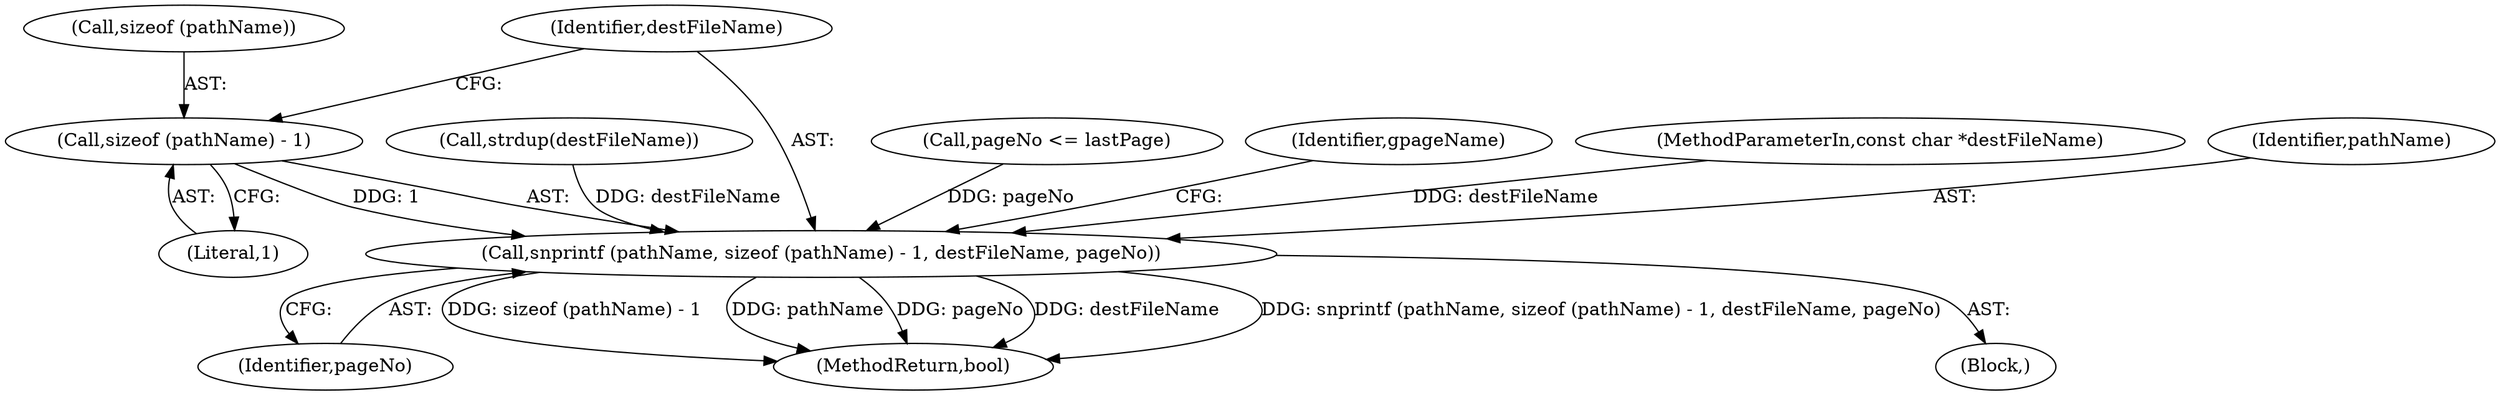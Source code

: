 digraph "0_poppler_61f79b8447c3ac8ab5a26e79e0c28053ffdccf75@API" {
"1000267" [label="(Call,sizeof (pathName) - 1)"];
"1000265" [label="(Call,snprintf (pathName, sizeof (pathName) - 1, destFileName, pageNo))"];
"1000190" [label="(Call,strdup(destFileName))"];
"1000270" [label="(Literal,1)"];
"1000272" [label="(Identifier,pageNo)"];
"1000110" [label="(MethodParameterIn,const char *destFileName)"];
"1000268" [label="(Call,sizeof (pathName))"];
"1000265" [label="(Call,snprintf (pathName, sizeof (pathName) - 1, destFileName, pageNo))"];
"1000266" [label="(Identifier,pathName)"];
"1000271" [label="(Identifier,destFileName)"];
"1000315" [label="(MethodReturn,bool)"];
"1000264" [label="(Block,)"];
"1000259" [label="(Call,pageNo <= lastPage)"];
"1000267" [label="(Call,sizeof (pathName) - 1)"];
"1000275" [label="(Identifier,gpageName)"];
"1000267" -> "1000265"  [label="AST: "];
"1000267" -> "1000270"  [label="CFG: "];
"1000268" -> "1000267"  [label="AST: "];
"1000270" -> "1000267"  [label="AST: "];
"1000271" -> "1000267"  [label="CFG: "];
"1000267" -> "1000265"  [label="DDG: 1"];
"1000265" -> "1000264"  [label="AST: "];
"1000265" -> "1000272"  [label="CFG: "];
"1000266" -> "1000265"  [label="AST: "];
"1000271" -> "1000265"  [label="AST: "];
"1000272" -> "1000265"  [label="AST: "];
"1000275" -> "1000265"  [label="CFG: "];
"1000265" -> "1000315"  [label="DDG: snprintf (pathName, sizeof (pathName) - 1, destFileName, pageNo)"];
"1000265" -> "1000315"  [label="DDG: sizeof (pathName) - 1"];
"1000265" -> "1000315"  [label="DDG: pathName"];
"1000265" -> "1000315"  [label="DDG: pageNo"];
"1000265" -> "1000315"  [label="DDG: destFileName"];
"1000190" -> "1000265"  [label="DDG: destFileName"];
"1000110" -> "1000265"  [label="DDG: destFileName"];
"1000259" -> "1000265"  [label="DDG: pageNo"];
}
